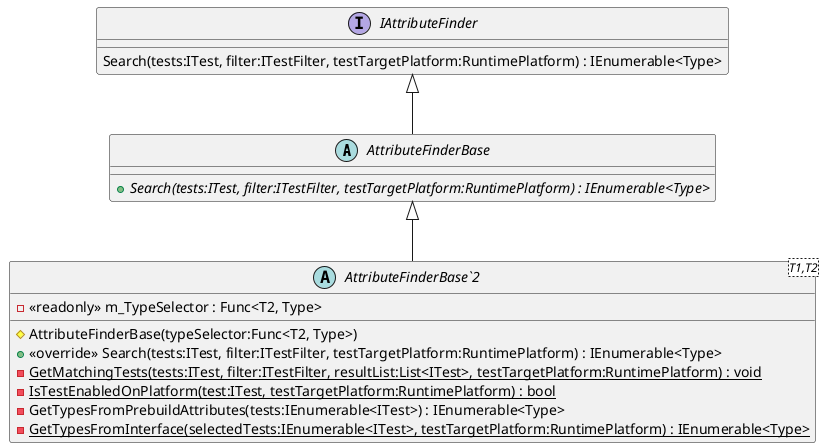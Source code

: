 @startuml
abstract class AttributeFinderBase {
    + {abstract} Search(tests:ITest, filter:ITestFilter, testTargetPlatform:RuntimePlatform) : IEnumerable<Type>
}
interface IAttributeFinder {
    Search(tests:ITest, filter:ITestFilter, testTargetPlatform:RuntimePlatform) : IEnumerable<Type>
}
abstract class "AttributeFinderBase`2"<T1,T2> {
    - <<readonly>> m_TypeSelector : Func<T2, Type>
    # AttributeFinderBase(typeSelector:Func<T2, Type>)
    + <<override>> Search(tests:ITest, filter:ITestFilter, testTargetPlatform:RuntimePlatform) : IEnumerable<Type>
    - {static} GetMatchingTests(tests:ITest, filter:ITestFilter, resultList:List<ITest>, testTargetPlatform:RuntimePlatform) : void
    - {static} IsTestEnabledOnPlatform(test:ITest, testTargetPlatform:RuntimePlatform) : bool
    - GetTypesFromPrebuildAttributes(tests:IEnumerable<ITest>) : IEnumerable<Type>
    - {static} GetTypesFromInterface(selectedTests:IEnumerable<ITest>, testTargetPlatform:RuntimePlatform) : IEnumerable<Type>
}
IAttributeFinder <|-- AttributeFinderBase
AttributeFinderBase <|-- "AttributeFinderBase`2"
@enduml
